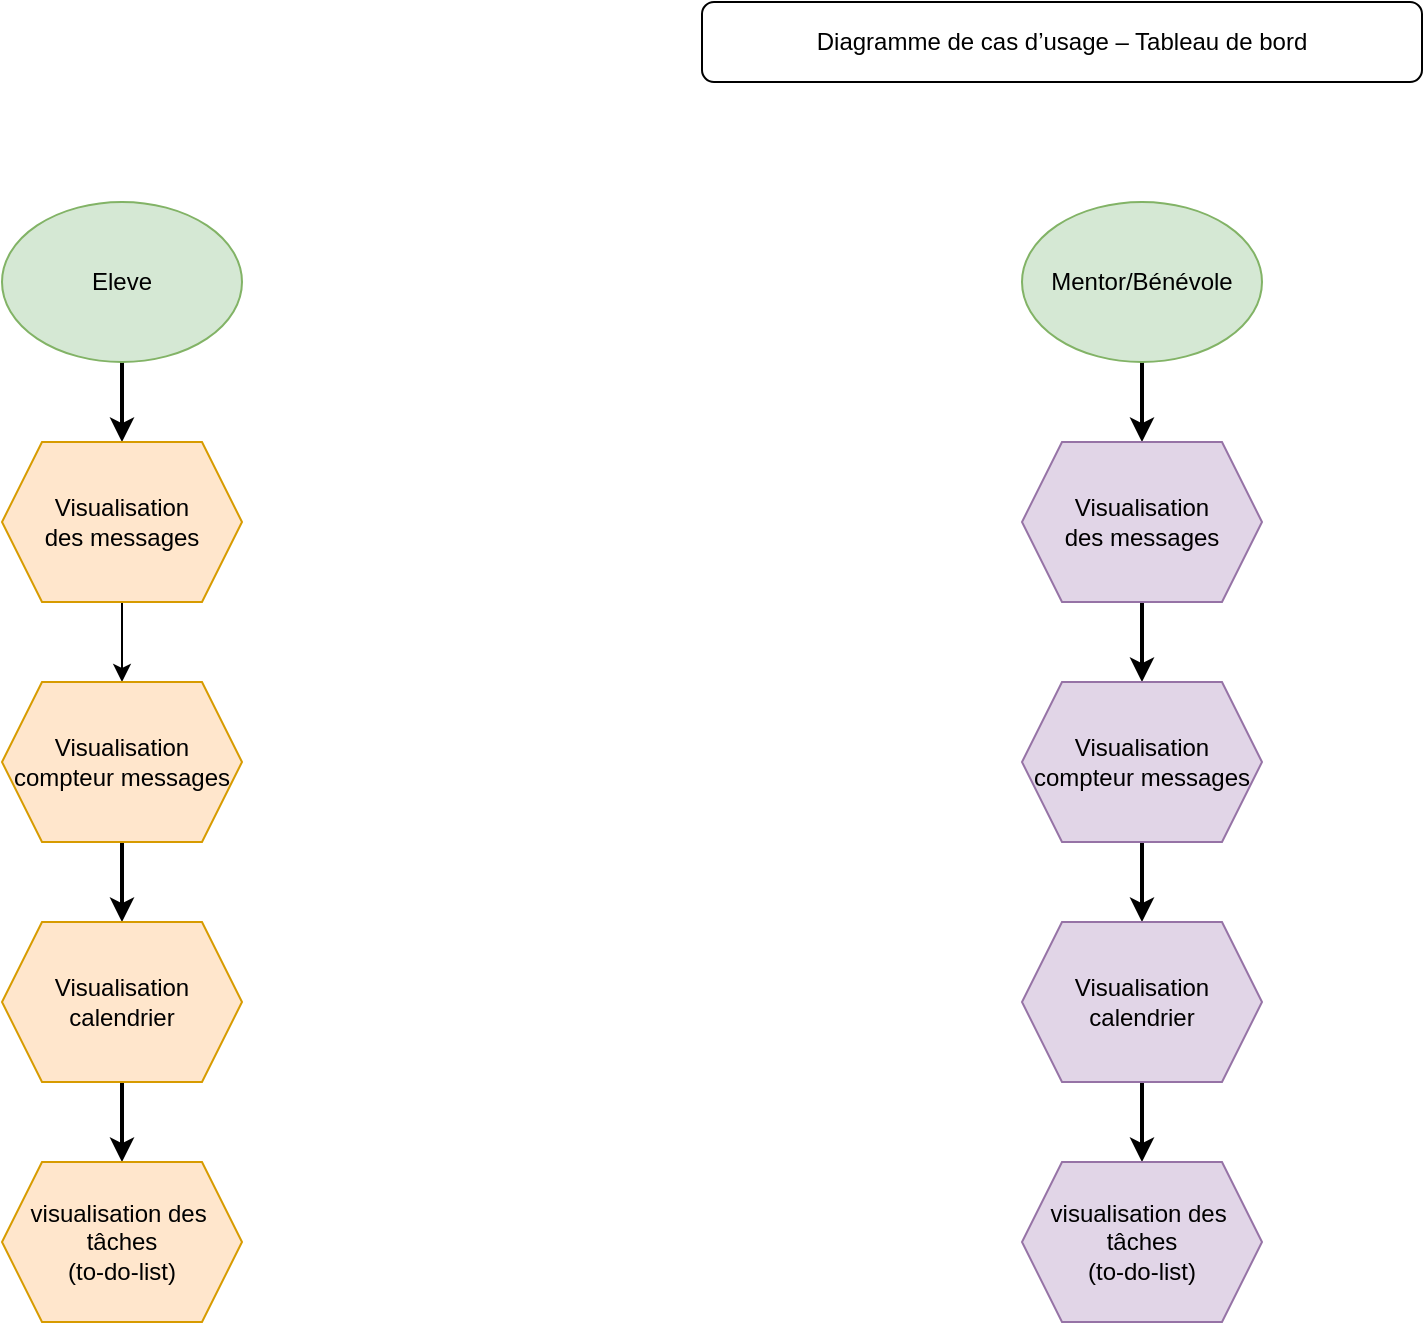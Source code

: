 <mxfile version="27.0.2">
  <diagram name="Page-1" id="rsZ0MbNBRw0VVStxnVJ5">
    <mxGraphModel dx="1378" dy="832" grid="1" gridSize="10" guides="1" tooltips="1" connect="1" arrows="1" fold="1" page="1" pageScale="1" pageWidth="827" pageHeight="1169" math="0" shadow="0">
      <root>
        <mxCell id="0" />
        <mxCell id="1" parent="0" />
        <mxCell id="2f0jogsE1S9Fqh23R1EA-12" value="" style="edgeStyle=orthogonalEdgeStyle;rounded=0;orthogonalLoop=1;jettySize=auto;html=1;strokeWidth=2;" edge="1" parent="1" source="2f0jogsE1S9Fqh23R1EA-1" target="2f0jogsE1S9Fqh23R1EA-4">
          <mxGeometry relative="1" as="geometry" />
        </mxCell>
        <mxCell id="2f0jogsE1S9Fqh23R1EA-1" value="Eleve" style="ellipse;whiteSpace=wrap;html=1;fillColor=#d5e8d4;strokeColor=#82b366;" vertex="1" parent="1">
          <mxGeometry x="90" y="120" width="120" height="80" as="geometry" />
        </mxCell>
        <mxCell id="2f0jogsE1S9Fqh23R1EA-16" value="" style="edgeStyle=orthogonalEdgeStyle;rounded=0;orthogonalLoop=1;jettySize=auto;html=1;strokeWidth=2;" edge="1" parent="1" source="2f0jogsE1S9Fqh23R1EA-2" target="2f0jogsE1S9Fqh23R1EA-8">
          <mxGeometry relative="1" as="geometry" />
        </mxCell>
        <mxCell id="2f0jogsE1S9Fqh23R1EA-2" value="Mentor/Bénévole" style="ellipse;whiteSpace=wrap;html=1;fillColor=#d5e8d4;strokeColor=#82b366;" vertex="1" parent="1">
          <mxGeometry x="600" y="120" width="120" height="80" as="geometry" />
        </mxCell>
        <mxCell id="2f0jogsE1S9Fqh23R1EA-3" value="Diagramme de cas d’usage – Tableau de bord" style="rounded=1;whiteSpace=wrap;html=1;" vertex="1" parent="1">
          <mxGeometry x="440" y="20" width="360" height="40" as="geometry" />
        </mxCell>
        <mxCell id="2f0jogsE1S9Fqh23R1EA-13" value="" style="edgeStyle=orthogonalEdgeStyle;rounded=0;orthogonalLoop=1;jettySize=auto;html=1;" edge="1" parent="1" source="2f0jogsE1S9Fqh23R1EA-4" target="2f0jogsE1S9Fqh23R1EA-5">
          <mxGeometry relative="1" as="geometry" />
        </mxCell>
        <mxCell id="2f0jogsE1S9Fqh23R1EA-4" value="Visualisation&lt;div&gt;des messages&lt;/div&gt;" style="shape=hexagon;perimeter=hexagonPerimeter2;whiteSpace=wrap;html=1;fixedSize=1;fillColor=#ffe6cc;strokeColor=#d79b00;" vertex="1" parent="1">
          <mxGeometry x="90" y="240" width="120" height="80" as="geometry" />
        </mxCell>
        <mxCell id="2f0jogsE1S9Fqh23R1EA-14" value="" style="edgeStyle=orthogonalEdgeStyle;rounded=0;orthogonalLoop=1;jettySize=auto;html=1;strokeWidth=2;" edge="1" parent="1" source="2f0jogsE1S9Fqh23R1EA-5" target="2f0jogsE1S9Fqh23R1EA-6">
          <mxGeometry relative="1" as="geometry" />
        </mxCell>
        <mxCell id="2f0jogsE1S9Fqh23R1EA-5" value="Visualisation compteur messages" style="shape=hexagon;perimeter=hexagonPerimeter2;whiteSpace=wrap;html=1;fixedSize=1;fillColor=#ffe6cc;strokeColor=#d79b00;" vertex="1" parent="1">
          <mxGeometry x="90" y="360" width="120" height="80" as="geometry" />
        </mxCell>
        <mxCell id="2f0jogsE1S9Fqh23R1EA-15" value="" style="edgeStyle=orthogonalEdgeStyle;rounded=0;orthogonalLoop=1;jettySize=auto;html=1;strokeWidth=2;" edge="1" parent="1" source="2f0jogsE1S9Fqh23R1EA-6" target="2f0jogsE1S9Fqh23R1EA-7">
          <mxGeometry relative="1" as="geometry" />
        </mxCell>
        <mxCell id="2f0jogsE1S9Fqh23R1EA-6" value="Visualisation calendrier" style="shape=hexagon;perimeter=hexagonPerimeter2;whiteSpace=wrap;html=1;fixedSize=1;fillColor=#ffe6cc;strokeColor=#d79b00;" vertex="1" parent="1">
          <mxGeometry x="90" y="480" width="120" height="80" as="geometry" />
        </mxCell>
        <mxCell id="2f0jogsE1S9Fqh23R1EA-7" value="visualisation des&amp;nbsp;&lt;div&gt;tâches&lt;/div&gt;&lt;div&gt;(to-do-list)&lt;/div&gt;" style="shape=hexagon;perimeter=hexagonPerimeter2;whiteSpace=wrap;html=1;fixedSize=1;fillColor=#ffe6cc;strokeColor=#d79b00;" vertex="1" parent="1">
          <mxGeometry x="90" y="600" width="120" height="80" as="geometry" />
        </mxCell>
        <mxCell id="2f0jogsE1S9Fqh23R1EA-17" value="" style="edgeStyle=orthogonalEdgeStyle;rounded=0;orthogonalLoop=1;jettySize=auto;html=1;strokeWidth=2;" edge="1" parent="1" source="2f0jogsE1S9Fqh23R1EA-8" target="2f0jogsE1S9Fqh23R1EA-9">
          <mxGeometry relative="1" as="geometry" />
        </mxCell>
        <mxCell id="2f0jogsE1S9Fqh23R1EA-8" value="Visualisation&lt;div&gt;des messages&lt;/div&gt;" style="shape=hexagon;perimeter=hexagonPerimeter2;whiteSpace=wrap;html=1;fixedSize=1;fillColor=#e1d5e7;strokeColor=#9673a6;" vertex="1" parent="1">
          <mxGeometry x="600" y="240" width="120" height="80" as="geometry" />
        </mxCell>
        <mxCell id="2f0jogsE1S9Fqh23R1EA-18" value="" style="edgeStyle=orthogonalEdgeStyle;rounded=0;orthogonalLoop=1;jettySize=auto;html=1;strokeWidth=2;" edge="1" parent="1" source="2f0jogsE1S9Fqh23R1EA-9" target="2f0jogsE1S9Fqh23R1EA-10">
          <mxGeometry relative="1" as="geometry" />
        </mxCell>
        <mxCell id="2f0jogsE1S9Fqh23R1EA-9" value="Visualisation compteur messages" style="shape=hexagon;perimeter=hexagonPerimeter2;whiteSpace=wrap;html=1;fixedSize=1;fillColor=#e1d5e7;strokeColor=#9673a6;" vertex="1" parent="1">
          <mxGeometry x="600" y="360" width="120" height="80" as="geometry" />
        </mxCell>
        <mxCell id="2f0jogsE1S9Fqh23R1EA-19" value="" style="edgeStyle=orthogonalEdgeStyle;rounded=0;orthogonalLoop=1;jettySize=auto;html=1;strokeWidth=2;" edge="1" parent="1" source="2f0jogsE1S9Fqh23R1EA-10" target="2f0jogsE1S9Fqh23R1EA-11">
          <mxGeometry relative="1" as="geometry" />
        </mxCell>
        <mxCell id="2f0jogsE1S9Fqh23R1EA-10" value="Visualisation calendrier" style="shape=hexagon;perimeter=hexagonPerimeter2;whiteSpace=wrap;html=1;fixedSize=1;fillColor=#e1d5e7;strokeColor=#9673a6;" vertex="1" parent="1">
          <mxGeometry x="600" y="480" width="120" height="80" as="geometry" />
        </mxCell>
        <mxCell id="2f0jogsE1S9Fqh23R1EA-11" value="visualisation des&amp;nbsp;&lt;div&gt;tâches&lt;/div&gt;&lt;div&gt;(to-do-list)&lt;/div&gt;" style="shape=hexagon;perimeter=hexagonPerimeter2;whiteSpace=wrap;html=1;fixedSize=1;fillColor=#e1d5e7;strokeColor=#9673a6;" vertex="1" parent="1">
          <mxGeometry x="600" y="600" width="120" height="80" as="geometry" />
        </mxCell>
      </root>
    </mxGraphModel>
  </diagram>
</mxfile>

